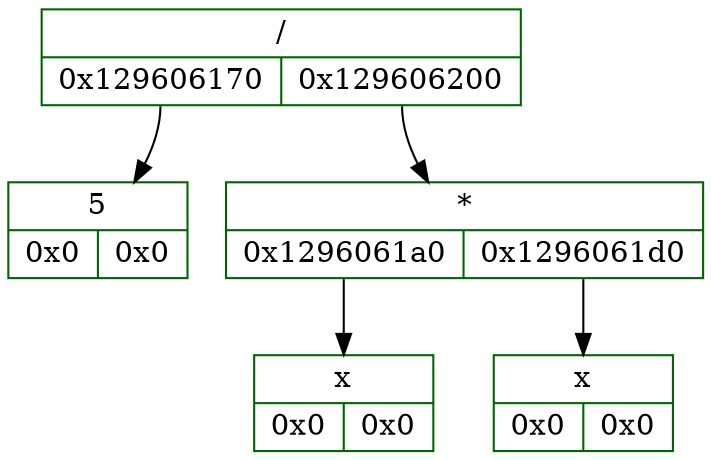 digraph D{
	rankdir = TB

	node_4989149792 [color = "darkgreen", style = "filled", shape = "record", fillcolor = "white", label = "{ /  | {<fl4989149792> 0x129606170 | <fr4989149792> 0x129606200}}"]
	node_4989149792: <fl4989149792> -> node_4989149552 [color = "black", arrowhead = "normal", label = ""]
	node_4989149552 [color = "darkgreen", style = "filled", shape = "record", fillcolor = "white", label = "{5  | {<fl4989149552> 0x0 | <fr4989149552> 0x0}}"]
	node_4989149792: <fr4989149792> -> node_4989149696 [color = "black", arrowhead = "normal", label = ""]
	node_4989149696 [color = "darkgreen", style = "filled", shape = "record", fillcolor = "white", label = "{ *  | {<fl4989149696> 0x1296061a0 | <fr4989149696> 0x1296061d0}}"]
	node_4989149696: <fl4989149696> -> node_4989149600 [color = "black", arrowhead = "normal", label = ""]
	node_4989149600 [color = "darkgreen", style = "filled", shape = "record", fillcolor = "white", label = "{x  | {<fl4989149600> 0x0 | <fr4989149600> 0x0}}"]
	node_4989149696: <fr4989149696> -> node_4989149648 [color = "black", arrowhead = "normal", label = ""]
	node_4989149648 [color = "darkgreen", style = "filled", shape = "record", fillcolor = "white", label = "{x  | {<fl4989149648> 0x0 | <fr4989149648> 0x0}}"]
}